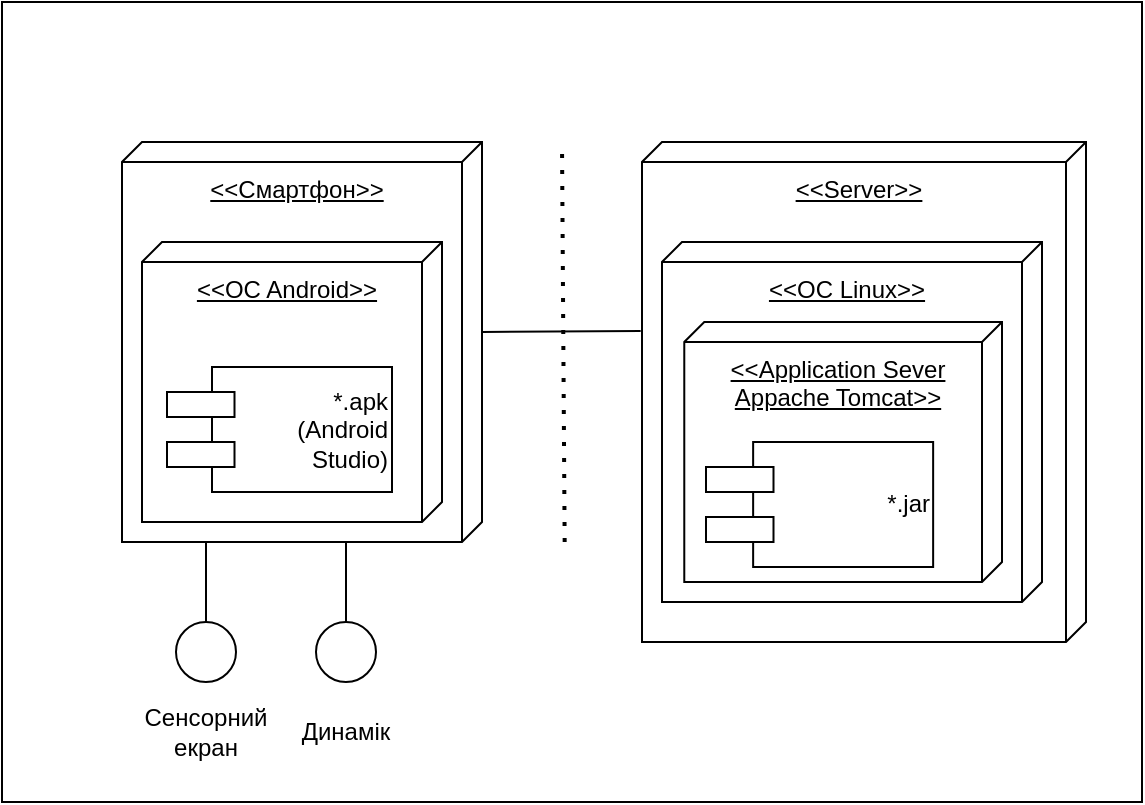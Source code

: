 <mxfile version="22.0.4" type="device">
  <diagram id="qaiLERLcsFXwNnowRdfb" name="Page-1">
    <mxGraphModel dx="1391" dy="592" grid="1" gridSize="10" guides="1" tooltips="1" connect="1" arrows="1" fold="1" page="1" pageScale="1" pageWidth="827" pageHeight="1169" math="0" shadow="0">
      <root>
        <mxCell id="0" />
        <mxCell id="1" parent="0" />
        <mxCell id="R4mgwMTHHMZ3MxbotLNS-4" value="" style="rounded=0;whiteSpace=wrap;html=1;" vertex="1" parent="1">
          <mxGeometry x="128" y="620" width="570" height="400" as="geometry" />
        </mxCell>
        <mxCell id="R4mgwMTHHMZ3MxbotLNS-5" value="&lt;u&gt;&amp;lt;&amp;lt;Смартфон&amp;gt;&amp;gt;&lt;/u&gt;" style="verticalAlign=top;align=center;shape=cube;size=10;direction=south;fontStyle=0;html=1;boundedLbl=1;spacingLeft=5;whiteSpace=wrap;" vertex="1" parent="1">
          <mxGeometry x="188" y="690" width="180" height="200" as="geometry" />
        </mxCell>
        <mxCell id="R4mgwMTHHMZ3MxbotLNS-6" value="&lt;u&gt;&amp;lt;&amp;lt;OC Android&amp;gt;&amp;gt;&lt;/u&gt;" style="verticalAlign=top;align=center;shape=cube;size=10;direction=south;html=1;boundedLbl=1;spacingLeft=5;whiteSpace=wrap;" vertex="1" parent="R4mgwMTHHMZ3MxbotLNS-5">
          <mxGeometry width="150" height="140" relative="1" as="geometry">
            <mxPoint x="10" y="50" as="offset" />
          </mxGeometry>
        </mxCell>
        <mxCell id="R4mgwMTHHMZ3MxbotLNS-7" value="*.apk&lt;br&gt;(Android&lt;br&gt;Studio)" style="rounded=0;whiteSpace=wrap;html=1;align=right;" vertex="1" parent="R4mgwMTHHMZ3MxbotLNS-5">
          <mxGeometry x="45" y="112.5" width="90" height="62.5" as="geometry" />
        </mxCell>
        <mxCell id="R4mgwMTHHMZ3MxbotLNS-8" value="" style="rounded=0;whiteSpace=wrap;html=1;" vertex="1" parent="R4mgwMTHHMZ3MxbotLNS-5">
          <mxGeometry x="22.5" y="125" width="33.75" height="12.5" as="geometry" />
        </mxCell>
        <mxCell id="R4mgwMTHHMZ3MxbotLNS-9" value="" style="rounded=0;whiteSpace=wrap;html=1;" vertex="1" parent="R4mgwMTHHMZ3MxbotLNS-5">
          <mxGeometry x="22.5" y="150" width="33.75" height="12.5" as="geometry" />
        </mxCell>
        <mxCell id="R4mgwMTHHMZ3MxbotLNS-10" value="" style="endArrow=none;dashed=1;html=1;dashPattern=1 3;strokeWidth=2;rounded=0;" edge="1" parent="1">
          <mxGeometry width="50" height="50" relative="1" as="geometry">
            <mxPoint x="409.333" y="890" as="sourcePoint" />
            <mxPoint x="408" y="690" as="targetPoint" />
          </mxGeometry>
        </mxCell>
        <mxCell id="R4mgwMTHHMZ3MxbotLNS-11" value="&lt;u&gt;&amp;lt;&amp;lt;Server&amp;gt;&amp;gt;&lt;/u&gt;" style="verticalAlign=top;align=center;shape=cube;size=10;direction=south;fontStyle=0;html=1;boundedLbl=1;spacingLeft=5;whiteSpace=wrap;" vertex="1" parent="1">
          <mxGeometry x="448" y="690" width="222" height="250" as="geometry" />
        </mxCell>
        <mxCell id="R4mgwMTHHMZ3MxbotLNS-12" value="&lt;u&gt;&amp;lt;&amp;lt;ОС Linux&amp;gt;&amp;gt;&lt;/u&gt;" style="verticalAlign=top;align=center;shape=cube;size=10;direction=south;html=1;boundedLbl=1;spacingLeft=5;whiteSpace=wrap;" vertex="1" parent="R4mgwMTHHMZ3MxbotLNS-11">
          <mxGeometry width="190" height="180" relative="1" as="geometry">
            <mxPoint x="10" y="50" as="offset" />
          </mxGeometry>
        </mxCell>
        <mxCell id="R4mgwMTHHMZ3MxbotLNS-13" value="&lt;u&gt;&amp;lt;&amp;lt;Application Sever Appache Tomcat&amp;gt;&amp;gt;&lt;/u&gt;" style="verticalAlign=top;align=center;shape=cube;size=10;direction=south;html=1;boundedLbl=1;spacingLeft=5;whiteSpace=wrap;" vertex="1" parent="R4mgwMTHHMZ3MxbotLNS-11">
          <mxGeometry x="21.14" y="90" width="158.86" height="130" as="geometry" />
        </mxCell>
        <mxCell id="R4mgwMTHHMZ3MxbotLNS-32" value="*.jar" style="rounded=0;whiteSpace=wrap;html=1;align=right;" vertex="1" parent="R4mgwMTHHMZ3MxbotLNS-11">
          <mxGeometry x="55.57" y="150" width="90" height="62.5" as="geometry" />
        </mxCell>
        <mxCell id="R4mgwMTHHMZ3MxbotLNS-33" value="" style="rounded=0;whiteSpace=wrap;html=1;" vertex="1" parent="R4mgwMTHHMZ3MxbotLNS-11">
          <mxGeometry x="32" y="162.5" width="33.75" height="12.5" as="geometry" />
        </mxCell>
        <mxCell id="R4mgwMTHHMZ3MxbotLNS-34" value="" style="rounded=0;whiteSpace=wrap;html=1;" vertex="1" parent="R4mgwMTHHMZ3MxbotLNS-11">
          <mxGeometry x="32" y="187.5" width="33.75" height="12.5" as="geometry" />
        </mxCell>
        <mxCell id="R4mgwMTHHMZ3MxbotLNS-15" value="" style="endArrow=none;html=1;rounded=0;exitX=0;exitY=0;exitDx=95;exitDy=0;exitPerimeter=0;entryX=0.378;entryY=1.003;entryDx=0;entryDy=0;entryPerimeter=0;" edge="1" parent="1" source="R4mgwMTHHMZ3MxbotLNS-5" target="R4mgwMTHHMZ3MxbotLNS-11">
          <mxGeometry width="50" height="50" relative="1" as="geometry">
            <mxPoint x="508" y="880" as="sourcePoint" />
            <mxPoint x="558" y="830" as="targetPoint" />
          </mxGeometry>
        </mxCell>
        <mxCell id="R4mgwMTHHMZ3MxbotLNS-16" value="" style="ellipse;whiteSpace=wrap;html=1;aspect=fixed;" vertex="1" parent="1">
          <mxGeometry x="285" y="930" width="30" height="30" as="geometry" />
        </mxCell>
        <mxCell id="R4mgwMTHHMZ3MxbotLNS-17" value="" style="endArrow=none;html=1;rounded=0;exitX=0.5;exitY=0;exitDx=0;exitDy=0;entryX=0;entryY=0;entryDx=200;entryDy=95;entryPerimeter=0;" edge="1" parent="1" source="R4mgwMTHHMZ3MxbotLNS-16">
          <mxGeometry width="50" height="50" relative="1" as="geometry">
            <mxPoint x="535" y="880" as="sourcePoint" />
            <mxPoint x="300" y="890" as="targetPoint" />
          </mxGeometry>
        </mxCell>
        <mxCell id="R4mgwMTHHMZ3MxbotLNS-18" value="Динамік" style="text;html=1;strokeColor=none;fillColor=none;align=center;verticalAlign=middle;whiteSpace=wrap;rounded=0;" vertex="1" parent="1">
          <mxGeometry x="270" y="970" width="60" height="30" as="geometry" />
        </mxCell>
        <mxCell id="R4mgwMTHHMZ3MxbotLNS-19" value="" style="ellipse;whiteSpace=wrap;html=1;aspect=fixed;" vertex="1" parent="1">
          <mxGeometry x="215" y="930" width="30" height="30" as="geometry" />
        </mxCell>
        <mxCell id="R4mgwMTHHMZ3MxbotLNS-20" value="" style="endArrow=none;html=1;rounded=0;exitX=0.5;exitY=0;exitDx=0;exitDy=0;entryX=0;entryY=0;entryDx=200;entryDy=95;entryPerimeter=0;" edge="1" source="R4mgwMTHHMZ3MxbotLNS-19" parent="1">
          <mxGeometry width="50" height="50" relative="1" as="geometry">
            <mxPoint x="465" y="880" as="sourcePoint" />
            <mxPoint x="230" y="890" as="targetPoint" />
          </mxGeometry>
        </mxCell>
        <mxCell id="R4mgwMTHHMZ3MxbotLNS-21" value="Сенсорний екран" style="text;html=1;strokeColor=none;fillColor=none;align=center;verticalAlign=middle;whiteSpace=wrap;rounded=0;" vertex="1" parent="1">
          <mxGeometry x="200" y="970" width="60" height="30" as="geometry" />
        </mxCell>
      </root>
    </mxGraphModel>
  </diagram>
</mxfile>
